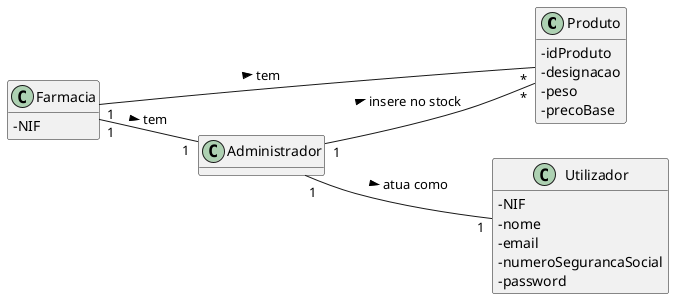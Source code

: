 @startuml
skinparam classAttributeIconSize 0
hide methods
left to right direction

class Produto {
  -idProduto
  -designacao
  -peso
  -precoBase
}

class Farmacia {
  -NIF
}

class Utilizador {
  -NIF
  -nome
  -email
  -numeroSegurancaSocial
  -password
}

Administrador "1" -- "1" Utilizador: atua como >
Administrador "1" -- "*" Produto: insere no stock >
Farmacia "1" -- "*" Produto: tem >
Farmacia "1" -- "1" Administrador: tem >

@enduml